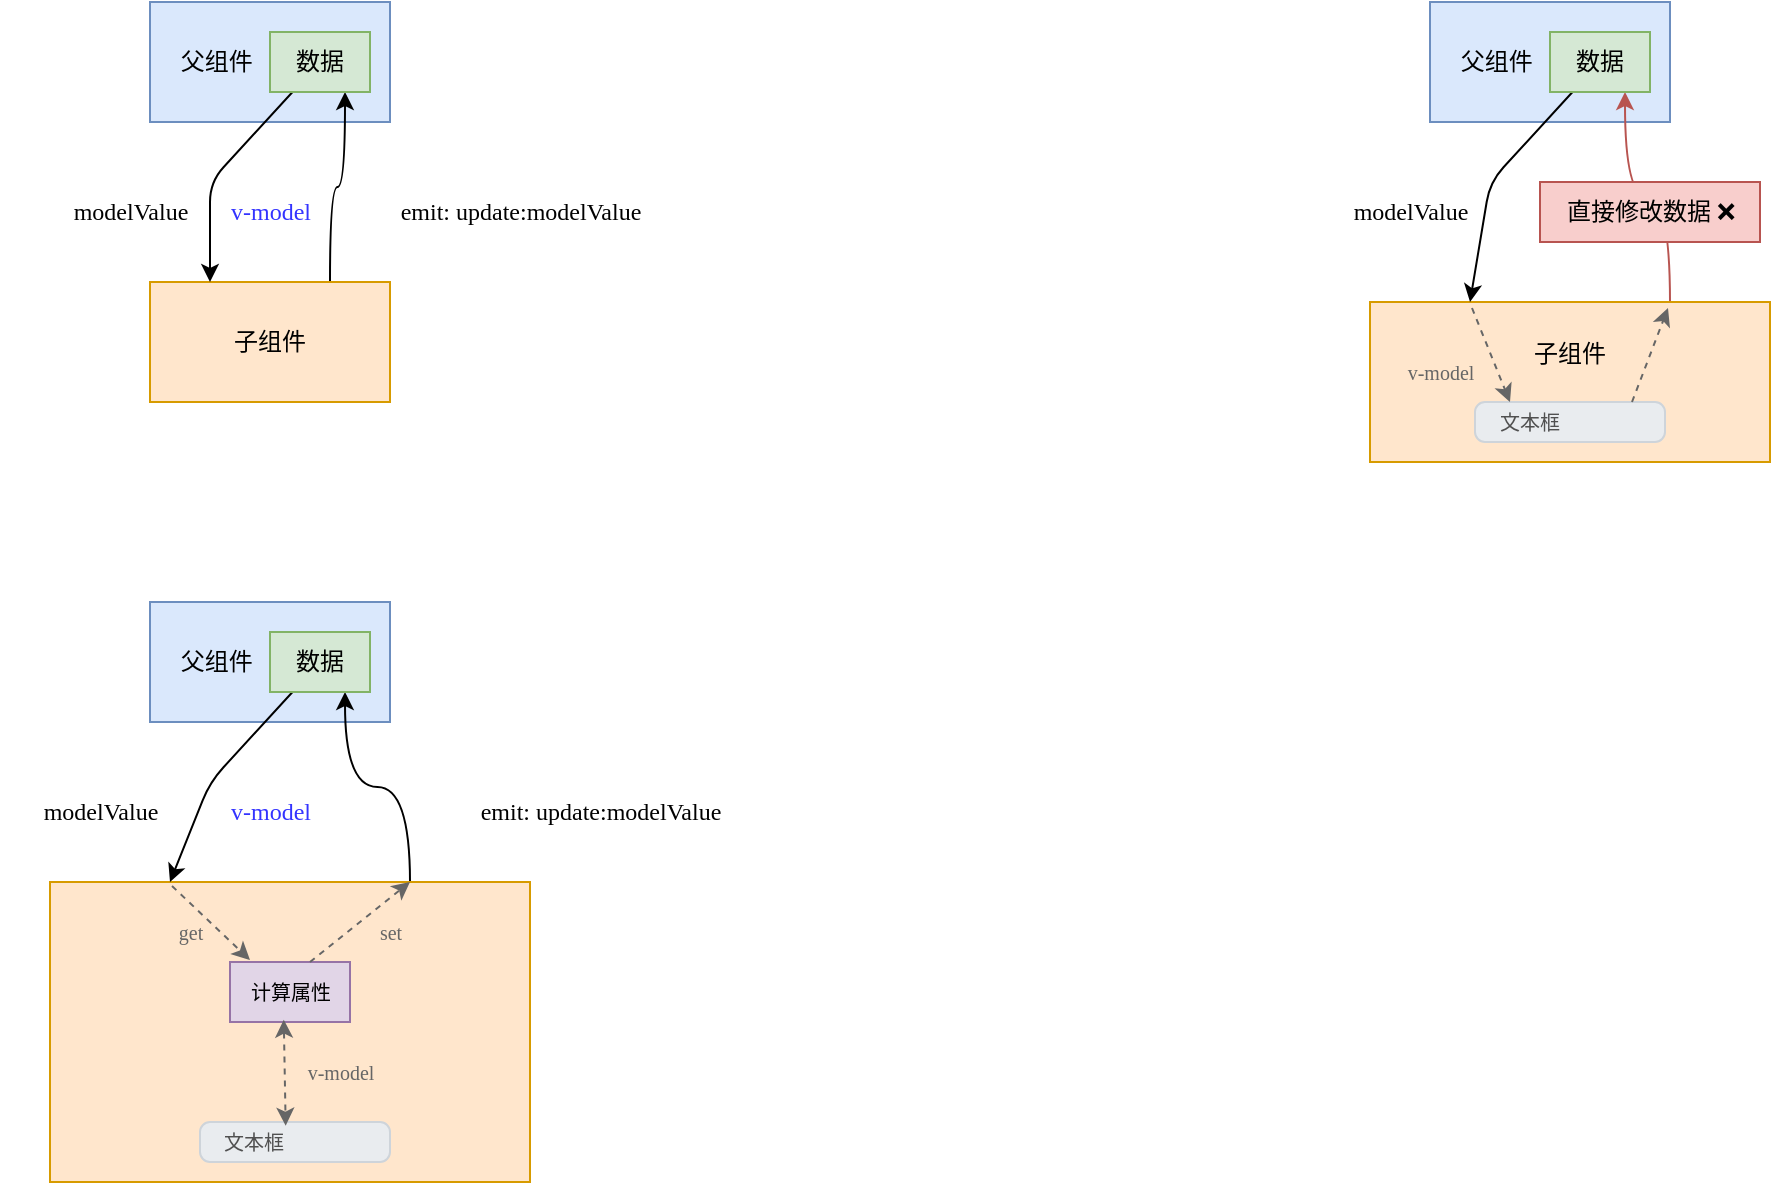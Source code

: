 <mxfile>
    <diagram id="XEvZ_uOsr1WWT_dgSGOF" name="第 1 页">
        <mxGraphModel dx="738" dy="447" grid="1" gridSize="10" guides="1" tooltips="1" connect="1" arrows="1" fold="1" page="1" pageScale="1" pageWidth="1920" pageHeight="1200" math="0" shadow="0">
            <root>
                <mxCell id="0"/>
                <mxCell id="1" parent="0"/>
                <mxCell id="2" value="父组件&amp;nbsp; &amp;nbsp; &amp;nbsp; &amp;nbsp; &amp;nbsp; &amp;nbsp; &amp;nbsp; &amp;nbsp;&amp;nbsp;" style="rounded=0;whiteSpace=wrap;html=1;fillColor=#dae8fc;strokeColor=#6c8ebf;" vertex="1" parent="1">
                    <mxGeometry x="160" y="50" width="120" height="60" as="geometry"/>
                </mxCell>
                <mxCell id="7" style="edgeStyle=orthogonalEdgeStyle;curved=1;html=1;exitX=0.75;exitY=0;exitDx=0;exitDy=0;entryX=0.75;entryY=1;entryDx=0;entryDy=0;" edge="1" parent="1" source="3" target="4">
                    <mxGeometry relative="1" as="geometry"/>
                </mxCell>
                <mxCell id="3" value="子组件" style="rounded=0;whiteSpace=wrap;html=1;fillColor=#ffe6cc;strokeColor=#d79b00;" vertex="1" parent="1">
                    <mxGeometry x="160" y="190" width="120" height="60" as="geometry"/>
                </mxCell>
                <mxCell id="5" style="edgeStyle=none;html=1;entryX=0.25;entryY=0;entryDx=0;entryDy=0;" edge="1" parent="1" source="4" target="3">
                    <mxGeometry relative="1" as="geometry">
                        <Array as="points">
                            <mxPoint x="190" y="140"/>
                        </Array>
                    </mxGeometry>
                </mxCell>
                <mxCell id="4" value="数据" style="rounded=0;whiteSpace=wrap;html=1;fillColor=#d5e8d4;strokeColor=#82b366;" vertex="1" parent="1">
                    <mxGeometry x="220" y="65" width="50" height="30" as="geometry"/>
                </mxCell>
                <mxCell id="6" value="modelValue" style="text;html=1;align=center;verticalAlign=middle;resizable=0;points=[];autosize=1;strokeColor=none;fillColor=none;fontFamily=Roboto Mono;" vertex="1" parent="1">
                    <mxGeometry x="100" y="140" width="100" height="30" as="geometry"/>
                </mxCell>
                <mxCell id="8" value="emit: update:modelValue" style="text;html=1;align=center;verticalAlign=middle;resizable=0;points=[];autosize=1;strokeColor=none;fillColor=none;fontFamily=Roboto Mono;" vertex="1" parent="1">
                    <mxGeometry x="250" y="140" width="190" height="30" as="geometry"/>
                </mxCell>
                <mxCell id="10" value="v-model" style="text;html=1;align=center;verticalAlign=middle;resizable=0;points=[];autosize=1;strokeColor=none;fillColor=none;fontSize=12;fontFamily=Roboto Mono;fontColor=#3333FF;" vertex="1" parent="1">
                    <mxGeometry x="185" y="140" width="70" height="30" as="geometry"/>
                </mxCell>
                <mxCell id="11" value="父组件&amp;nbsp; &amp;nbsp; &amp;nbsp; &amp;nbsp; &amp;nbsp; &amp;nbsp; &amp;nbsp; &amp;nbsp;&amp;nbsp;" style="rounded=0;whiteSpace=wrap;html=1;fillColor=#dae8fc;strokeColor=#6c8ebf;" vertex="1" parent="1">
                    <mxGeometry x="800" y="50" width="120" height="60" as="geometry"/>
                </mxCell>
                <mxCell id="19" style="edgeStyle=orthogonalEdgeStyle;curved=1;html=1;exitX=0.75;exitY=0;exitDx=0;exitDy=0;entryX=0.75;entryY=1;entryDx=0;entryDy=0;fontFamily=Roboto Mono;fontSize=12;fontColor=#3333FF;fillColor=#f8cecc;strokeColor=#b85450;" edge="1" parent="1" source="13" target="15">
                    <mxGeometry relative="1" as="geometry"/>
                </mxCell>
                <mxCell id="23" style="html=1;exitX=0.25;exitY=0;exitDx=0;exitDy=0;entryX=0.165;entryY=-0.237;entryDx=0;entryDy=0;entryPerimeter=0;fontFamily=Roboto Mono;fontSize=10;fontColor=#3333FF;" edge="1" parent="1" source="13" target="22">
                    <mxGeometry relative="1" as="geometry"/>
                </mxCell>
                <mxCell id="13" value="子组件&lt;br&gt;&lt;br&gt;&lt;br&gt;" style="rounded=0;whiteSpace=wrap;html=1;fillColor=#ffe6cc;strokeColor=#d79b00;" vertex="1" parent="1">
                    <mxGeometry x="770" y="200" width="200" height="80" as="geometry"/>
                </mxCell>
                <mxCell id="14" style="edgeStyle=none;html=1;entryX=0.25;entryY=0;entryDx=0;entryDy=0;" edge="1" source="15" target="13" parent="1">
                    <mxGeometry relative="1" as="geometry">
                        <Array as="points">
                            <mxPoint x="830" y="140"/>
                        </Array>
                    </mxGeometry>
                </mxCell>
                <mxCell id="15" value="数据" style="rounded=0;whiteSpace=wrap;html=1;fillColor=#d5e8d4;strokeColor=#82b366;" vertex="1" parent="1">
                    <mxGeometry x="860" y="65" width="50" height="30" as="geometry"/>
                </mxCell>
                <mxCell id="16" value="modelValue" style="text;html=1;align=center;verticalAlign=middle;resizable=0;points=[];autosize=1;strokeColor=none;fillColor=none;fontFamily=Roboto Mono;" vertex="1" parent="1">
                    <mxGeometry x="740" y="140" width="100" height="30" as="geometry"/>
                </mxCell>
                <mxCell id="20" value="直接修改数据 ❌" style="text;html=1;align=center;verticalAlign=middle;resizable=0;points=[];autosize=1;strokeColor=#b85450;fillColor=#f8cecc;fontSize=12;fontFamily=Roboto Mono;" vertex="1" parent="1">
                    <mxGeometry x="855" y="140" width="110" height="30" as="geometry"/>
                </mxCell>
                <mxCell id="22" value="文本框" style="html=1;shadow=0;dashed=0;shape=mxgraph.bootstrap.rrect;rSize=5;strokeColor=#CED4DA;strokeWidth=1;fillColor=#E9ECEF;fontColor=#505050;whiteSpace=wrap;align=left;verticalAlign=middle;spacingLeft=10;fontSize=10;fontFamily=Roboto Mono;" vertex="1" parent="1">
                    <mxGeometry x="822.5" y="250" width="95" height="20" as="geometry"/>
                </mxCell>
                <mxCell id="24" value="" style="endArrow=classic;html=1;fontFamily=Roboto Mono;fontSize=10;fontColor=#3333FF;dashed=1;strokeColor=#666666;" edge="1" parent="1">
                    <mxGeometry width="50" height="50" relative="1" as="geometry">
                        <mxPoint x="821" y="203" as="sourcePoint"/>
                        <mxPoint x="840" y="250" as="targetPoint"/>
                    </mxGeometry>
                </mxCell>
                <mxCell id="25" value="v-model" style="text;html=1;align=center;verticalAlign=middle;resizable=0;points=[];autosize=1;strokeColor=none;fillColor=none;fontSize=10;fontFamily=Roboto Mono;fontColor=#666666;" vertex="1" parent="1">
                    <mxGeometry x="770" y="220" width="70" height="30" as="geometry"/>
                </mxCell>
                <mxCell id="26" value="" style="endArrow=classic;html=1;dashed=1;strokeColor=#666666;fontFamily=Roboto Mono;fontSize=10;fontColor=#666666;" edge="1" parent="1">
                    <mxGeometry width="50" height="50" relative="1" as="geometry">
                        <mxPoint x="901" y="250" as="sourcePoint"/>
                        <mxPoint x="919" y="203" as="targetPoint"/>
                    </mxGeometry>
                </mxCell>
                <mxCell id="27" value="父组件&amp;nbsp; &amp;nbsp; &amp;nbsp; &amp;nbsp; &amp;nbsp; &amp;nbsp; &amp;nbsp; &amp;nbsp;&amp;nbsp;" style="rounded=0;whiteSpace=wrap;html=1;fillColor=#dae8fc;strokeColor=#6c8ebf;" vertex="1" parent="1">
                    <mxGeometry x="160" y="350" width="120" height="60" as="geometry"/>
                </mxCell>
                <mxCell id="28" style="edgeStyle=orthogonalEdgeStyle;curved=1;html=1;exitX=0.75;exitY=0;exitDx=0;exitDy=0;entryX=0.75;entryY=1;entryDx=0;entryDy=0;" edge="1" source="29" target="31" parent="1">
                    <mxGeometry relative="1" as="geometry"/>
                </mxCell>
                <mxCell id="29" value="" style="rounded=0;whiteSpace=wrap;html=1;fillColor=#ffe6cc;strokeColor=#d79b00;" vertex="1" parent="1">
                    <mxGeometry x="110" y="490" width="240" height="150" as="geometry"/>
                </mxCell>
                <mxCell id="30" style="edgeStyle=none;html=1;entryX=0.25;entryY=0;entryDx=0;entryDy=0;" edge="1" source="31" target="29" parent="1">
                    <mxGeometry relative="1" as="geometry">
                        <Array as="points">
                            <mxPoint x="190" y="440"/>
                        </Array>
                    </mxGeometry>
                </mxCell>
                <mxCell id="31" value="数据" style="rounded=0;whiteSpace=wrap;html=1;fillColor=#d5e8d4;strokeColor=#82b366;" vertex="1" parent="1">
                    <mxGeometry x="220" y="365" width="50" height="30" as="geometry"/>
                </mxCell>
                <mxCell id="32" value="modelValue" style="text;html=1;align=center;verticalAlign=middle;resizable=0;points=[];autosize=1;strokeColor=none;fillColor=none;fontFamily=Roboto Mono;" vertex="1" parent="1">
                    <mxGeometry x="85" y="440" width="100" height="30" as="geometry"/>
                </mxCell>
                <mxCell id="33" value="emit: update:modelValue" style="text;html=1;align=center;verticalAlign=middle;resizable=0;points=[];autosize=1;strokeColor=none;fillColor=none;fontFamily=Roboto Mono;" vertex="1" parent="1">
                    <mxGeometry x="290" y="440" width="190" height="30" as="geometry"/>
                </mxCell>
                <mxCell id="34" value="v-model" style="text;html=1;align=center;verticalAlign=middle;resizable=0;points=[];autosize=1;strokeColor=none;fillColor=none;fontSize=12;fontFamily=Roboto Mono;fontColor=#3333FF;" vertex="1" parent="1">
                    <mxGeometry x="185" y="440" width="70" height="30" as="geometry"/>
                </mxCell>
                <mxCell id="36" value="文本框" style="html=1;shadow=0;dashed=0;shape=mxgraph.bootstrap.rrect;rSize=5;strokeColor=#CED4DA;strokeWidth=1;fillColor=#E9ECEF;fontColor=#505050;whiteSpace=wrap;align=left;verticalAlign=middle;spacingLeft=10;fontSize=10;fontFamily=Roboto Mono;" vertex="1" parent="1">
                    <mxGeometry x="185" y="610" width="95" height="20" as="geometry"/>
                </mxCell>
                <mxCell id="37" value="计算属性" style="text;html=1;align=center;verticalAlign=middle;resizable=0;points=[];autosize=1;strokeColor=#9673a6;fillColor=#e1d5e7;fontSize=10;fontFamily=Roboto Mono;" vertex="1" parent="1">
                    <mxGeometry x="200" y="530" width="60" height="30" as="geometry"/>
                </mxCell>
                <mxCell id="39" value="" style="endArrow=classic;html=1;dashed=1;strokeColor=#666666;fontFamily=Roboto Mono;fontSize=10;fontColor=#666666;" edge="1" parent="1">
                    <mxGeometry width="50" height="50" relative="1" as="geometry">
                        <mxPoint x="171" y="492" as="sourcePoint"/>
                        <mxPoint x="210" y="529" as="targetPoint"/>
                    </mxGeometry>
                </mxCell>
                <mxCell id="40" value="get" style="text;html=1;align=center;verticalAlign=middle;resizable=0;points=[];autosize=1;strokeColor=none;fillColor=none;fontSize=10;fontFamily=Roboto Mono;fontColor=#666666;" vertex="1" parent="1">
                    <mxGeometry x="160" y="500" width="40" height="30" as="geometry"/>
                </mxCell>
                <mxCell id="41" value="" style="endArrow=classic;html=1;dashed=1;strokeColor=#666666;fontFamily=Roboto Mono;fontSize=10;fontColor=#666666;entryX=0.75;entryY=0;entryDx=0;entryDy=0;" edge="1" parent="1" target="29">
                    <mxGeometry width="50" height="50" relative="1" as="geometry">
                        <mxPoint x="240" y="530" as="sourcePoint"/>
                        <mxPoint x="290" y="480" as="targetPoint"/>
                    </mxGeometry>
                </mxCell>
                <mxCell id="42" value="set" style="text;html=1;align=center;verticalAlign=middle;resizable=0;points=[];autosize=1;strokeColor=none;fillColor=none;fontSize=10;fontFamily=Roboto Mono;fontColor=#666666;" vertex="1" parent="1">
                    <mxGeometry x="260" y="500" width="40" height="30" as="geometry"/>
                </mxCell>
                <mxCell id="43" value="" style="endArrow=classic;html=1;dashed=1;strokeColor=#666666;fontFamily=Roboto Mono;fontSize=10;fontColor=#666666;startArrow=classic;startFill=1;entryX=0.451;entryY=0.093;entryDx=0;entryDy=0;entryPerimeter=0;exitX=0.448;exitY=0.962;exitDx=0;exitDy=0;exitPerimeter=0;" edge="1" parent="1" source="37" target="36">
                    <mxGeometry width="50" height="50" relative="1" as="geometry">
                        <mxPoint x="219" y="561" as="sourcePoint"/>
                        <mxPoint x="211" y="610" as="targetPoint"/>
                    </mxGeometry>
                </mxCell>
                <mxCell id="44" value="v-model" style="text;html=1;align=center;verticalAlign=middle;resizable=0;points=[];autosize=1;strokeColor=none;fillColor=none;fontSize=10;fontFamily=Roboto Mono;fontColor=#666666;" vertex="1" parent="1">
                    <mxGeometry x="220" y="570" width="70" height="30" as="geometry"/>
                </mxCell>
            </root>
        </mxGraphModel>
    </diagram>
</mxfile>